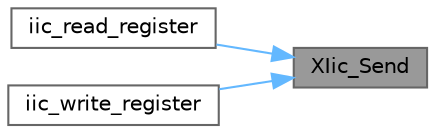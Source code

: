 digraph "XIic_Send"
{
 // LATEX_PDF_SIZE
  bgcolor="transparent";
  edge [fontname=Helvetica,fontsize=10,labelfontname=Helvetica,labelfontsize=10];
  node [fontname=Helvetica,fontsize=10,shape=box,height=0.2,width=0.4];
  rankdir="RL";
  Node1 [id="Node000001",label="XIic_Send",height=0.2,width=0.4,color="gray40", fillcolor="grey60", style="filled", fontcolor="black",tooltip=" "];
  Node1 -> Node2 [id="edge1_Node000001_Node000002",dir="back",color="steelblue1",style="solid",tooltip=" "];
  Node2 [id="Node000002",label="iic_read_register",height=0.2,width=0.4,color="grey40", fillcolor="white", style="filled",URL="$group__IIC.html#gaac75c2cde94a3f76c16baa5e5461e61d",tooltip=" "];
  Node1 -> Node3 [id="edge2_Node000001_Node000003",dir="back",color="steelblue1",style="solid",tooltip=" "];
  Node3 [id="Node000003",label="iic_write_register",height=0.2,width=0.4,color="grey40", fillcolor="white", style="filled",URL="$group__IIC.html#ga4edfe6a2e9a6a4ef5bdc58b8bb8a7834",tooltip=" "];
}
